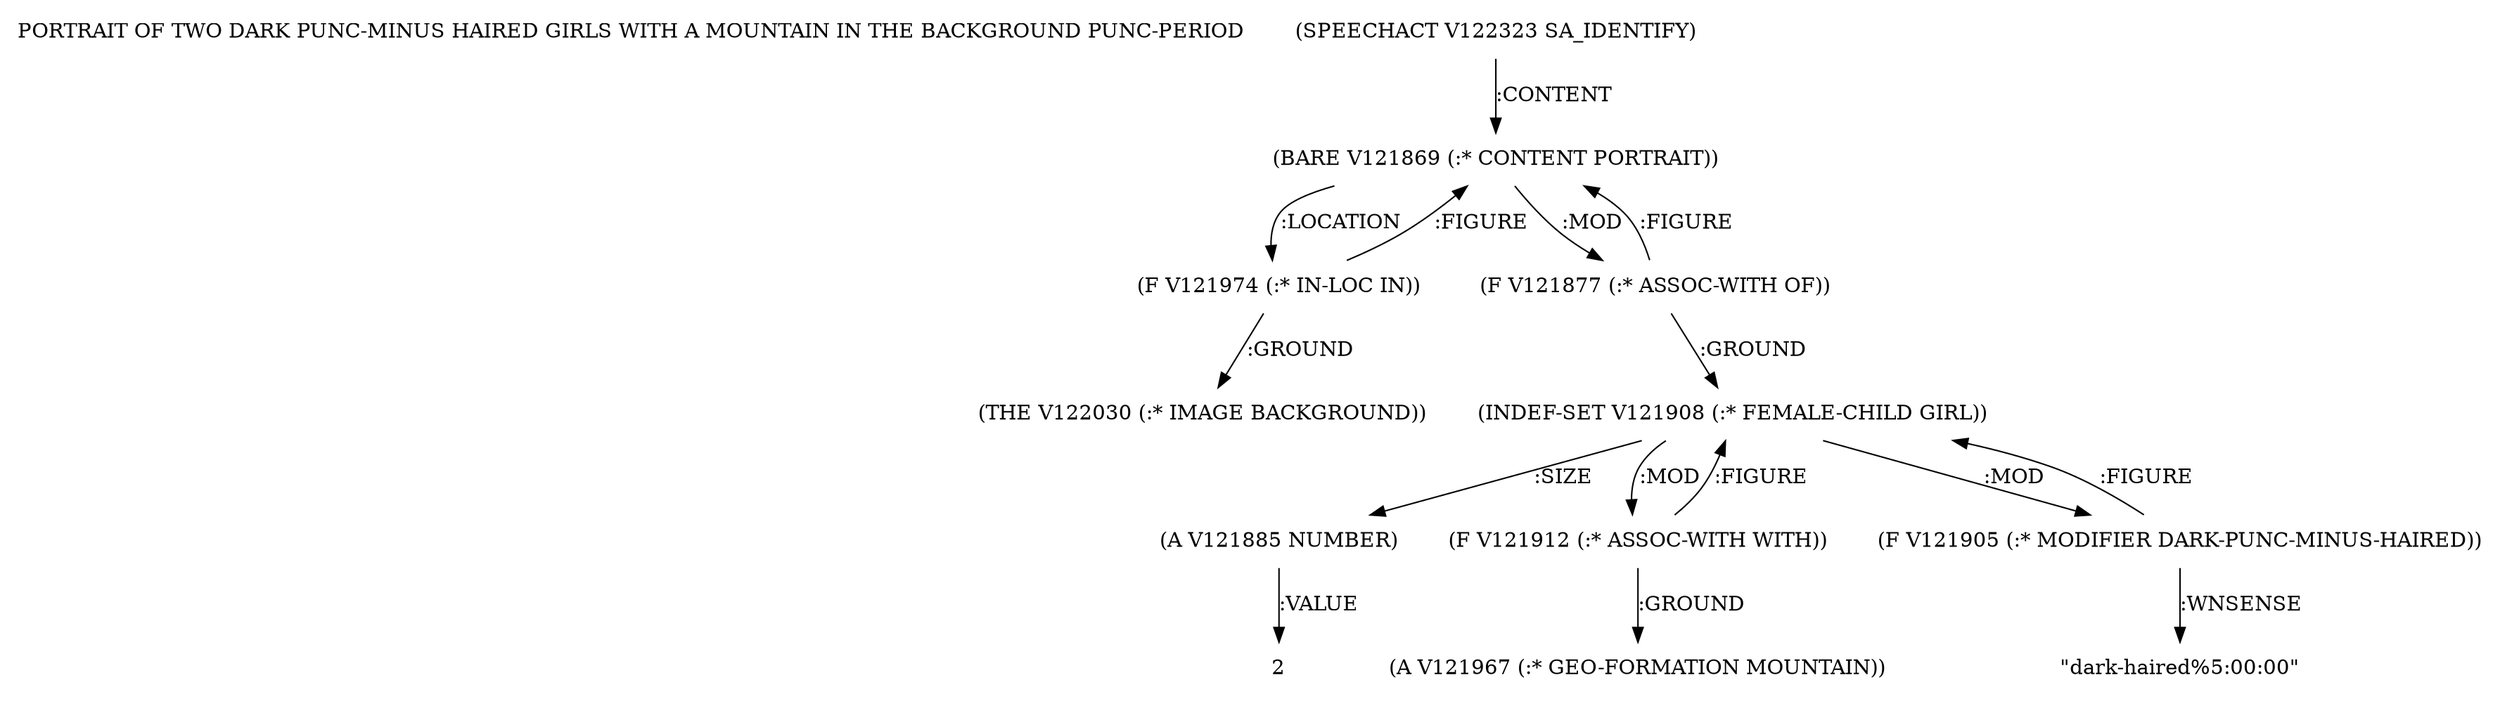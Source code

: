 digraph Terms {
  node [shape=none]
  "PORTRAIT OF TWO DARK PUNC-MINUS HAIRED GIRLS WITH A MOUNTAIN IN THE BACKGROUND PUNC-PERIOD"
  "V122323" [label="(SPEECHACT V122323 SA_IDENTIFY)"]
  "V122323" -> "V121869" [label=":CONTENT"]
  "V121869" [label="(BARE V121869 (:* CONTENT PORTRAIT))"]
  "V121869" -> "V121974" [label=":LOCATION"]
  "V121869" -> "V121877" [label=":MOD"]
  "V121877" [label="(F V121877 (:* ASSOC-WITH OF))"]
  "V121877" -> "V121908" [label=":GROUND"]
  "V121877" -> "V121869" [label=":FIGURE"]
  "V121908" [label="(INDEF-SET V121908 (:* FEMALE-CHILD GIRL))"]
  "V121908" -> "V121885" [label=":SIZE"]
  "V121908" -> "V121912" [label=":MOD"]
  "V121908" -> "V121905" [label=":MOD"]
  "V121885" [label="(A V121885 NUMBER)"]
  "V121885" -> "NT122917" [label=":VALUE"]
  "NT122917" [label="2"]
  "V121905" [label="(F V121905 (:* MODIFIER DARK-PUNC-MINUS-HAIRED))"]
  "V121905" -> "V121908" [label=":FIGURE"]
  "V121905" -> "NT122918" [label=":WNSENSE"]
  "NT122918" [label="\"dark-haired%5:00:00\""]
  "V121912" [label="(F V121912 (:* ASSOC-WITH WITH))"]
  "V121912" -> "V121967" [label=":GROUND"]
  "V121912" -> "V121908" [label=":FIGURE"]
  "V121967" [label="(A V121967 (:* GEO-FORMATION MOUNTAIN))"]
  "V121974" [label="(F V121974 (:* IN-LOC IN))"]
  "V121974" -> "V122030" [label=":GROUND"]
  "V121974" -> "V121869" [label=":FIGURE"]
  "V122030" [label="(THE V122030 (:* IMAGE BACKGROUND))"]
}

